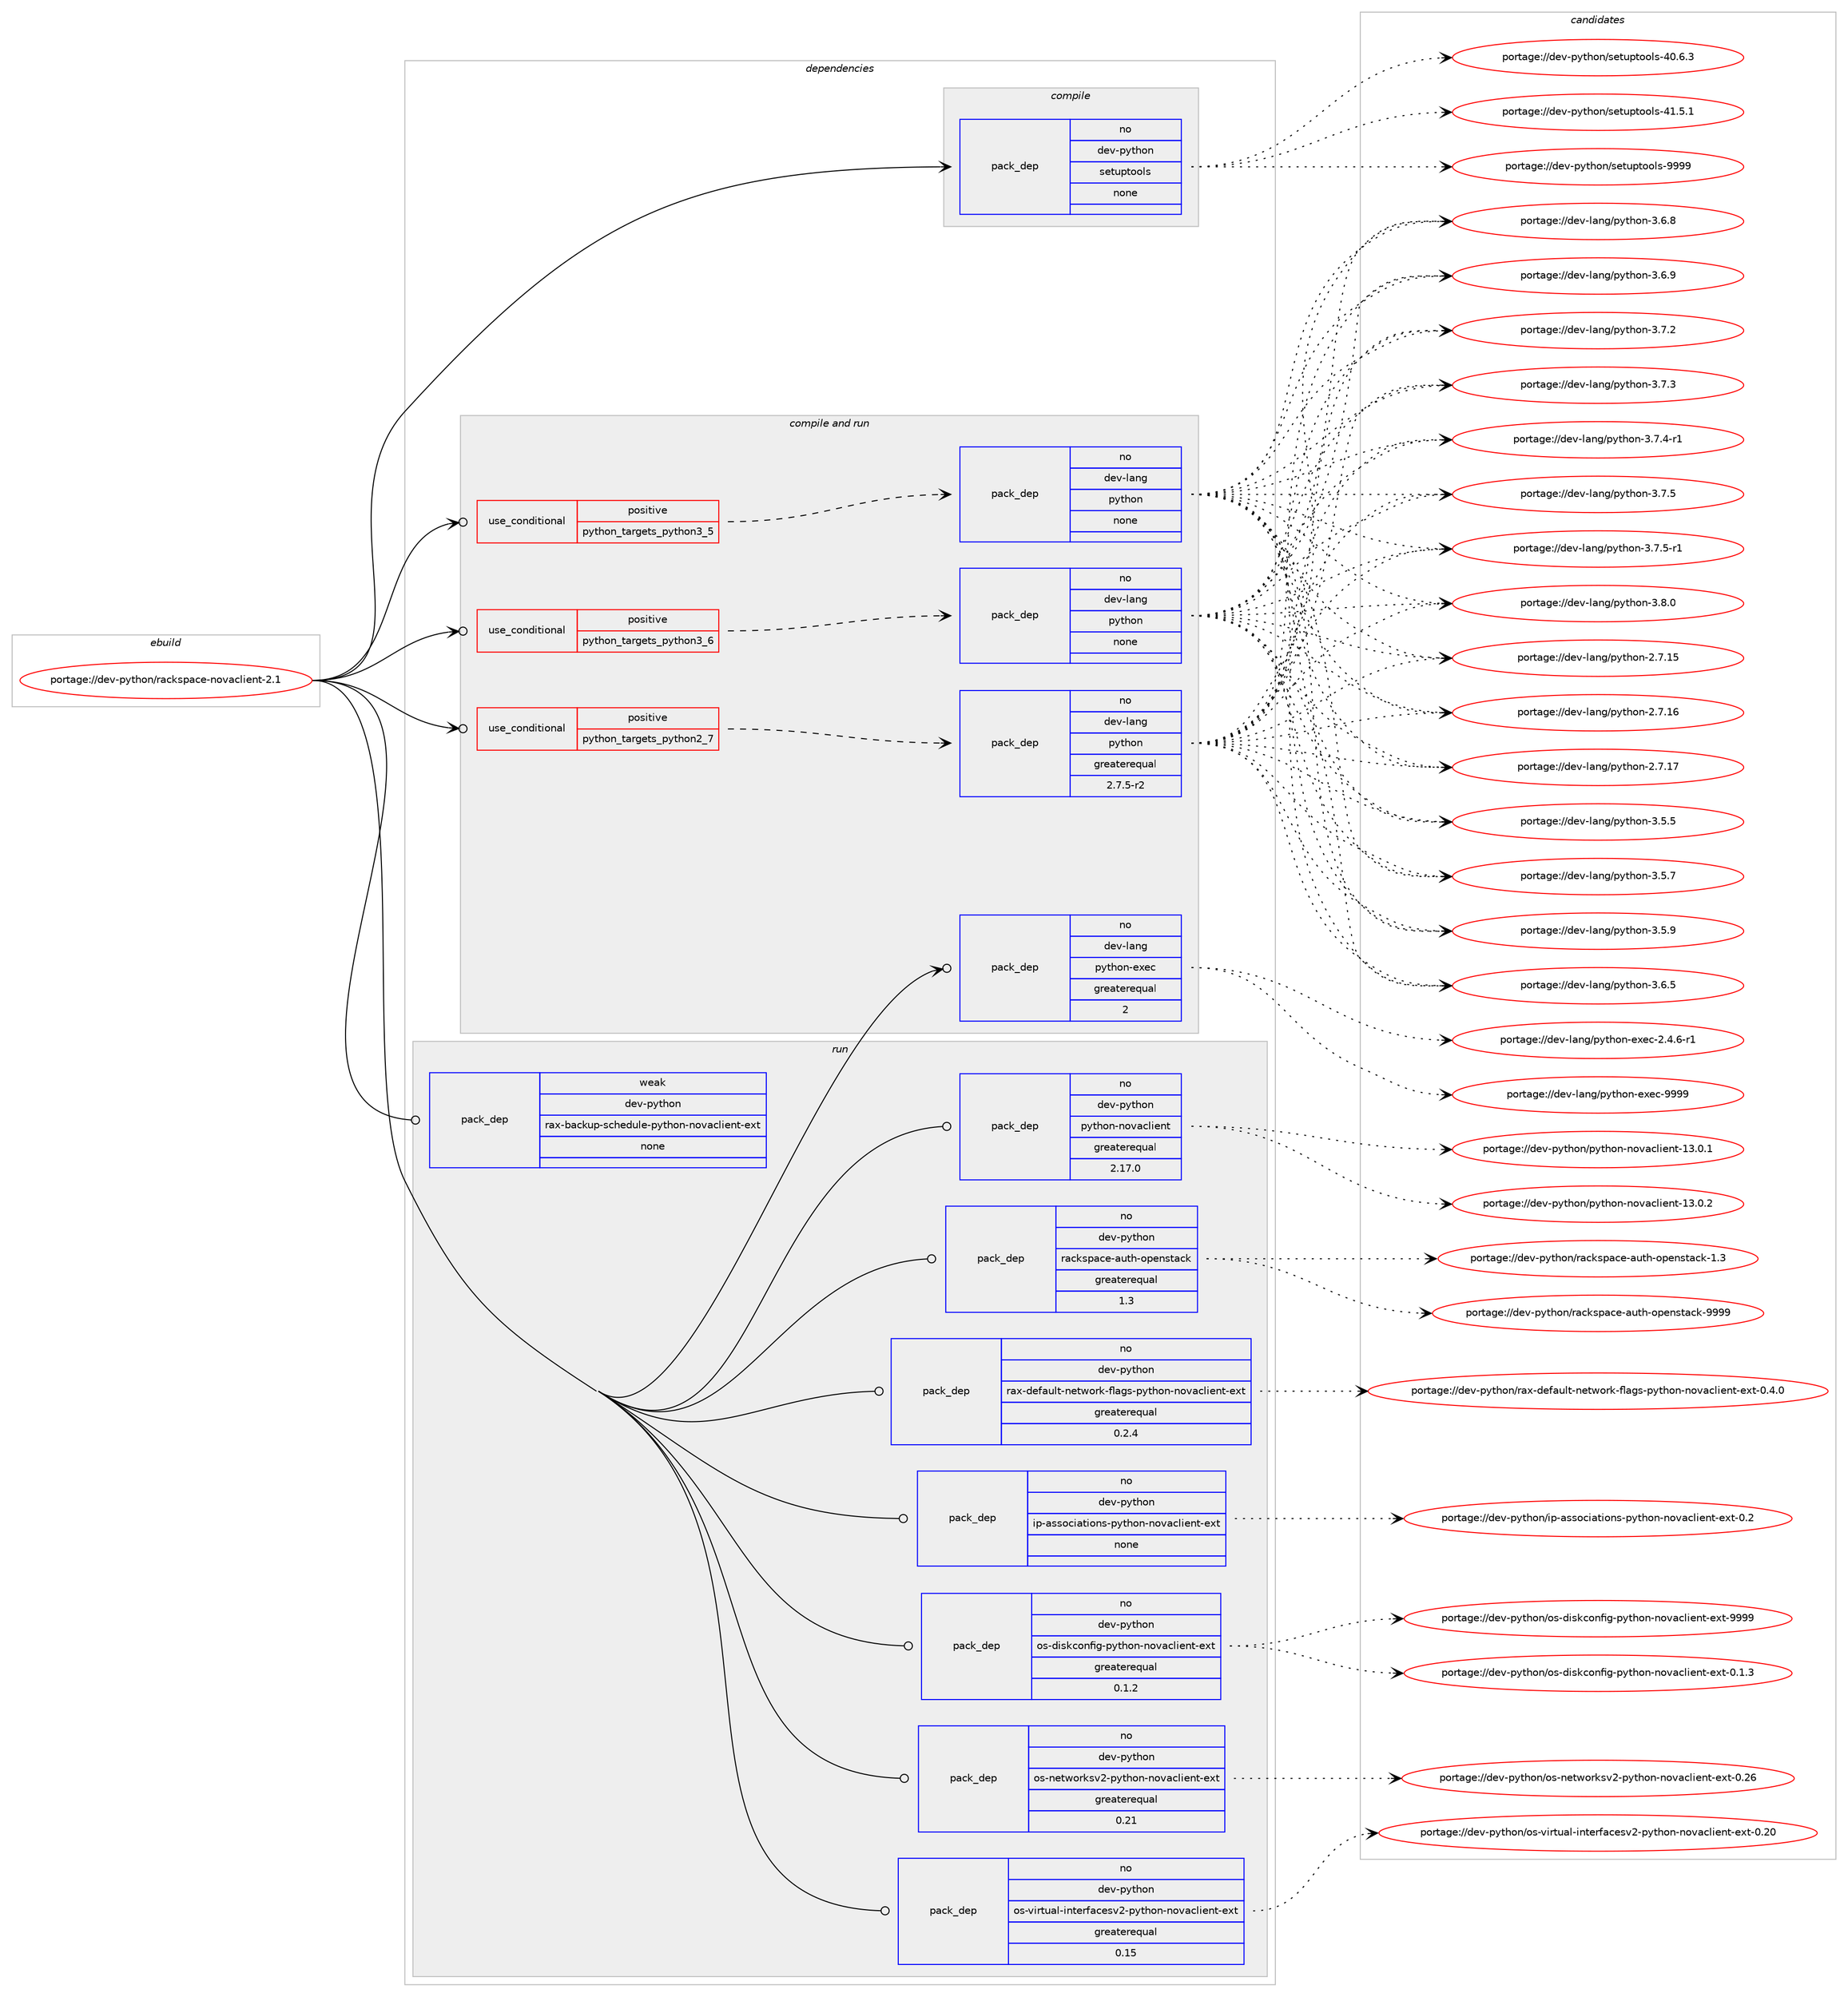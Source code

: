 digraph prolog {

# *************
# Graph options
# *************

newrank=true;
concentrate=true;
compound=true;
graph [rankdir=LR,fontname=Helvetica,fontsize=10,ranksep=1.5];#, ranksep=2.5, nodesep=0.2];
edge  [arrowhead=vee];
node  [fontname=Helvetica,fontsize=10];

# **********
# The ebuild
# **********

subgraph cluster_leftcol {
color=gray;
rank=same;
label=<<i>ebuild</i>>;
id [label="portage://dev-python/rackspace-novaclient-2.1", color=red, width=4, href="../dev-python/rackspace-novaclient-2.1.svg"];
}

# ****************
# The dependencies
# ****************

subgraph cluster_midcol {
color=gray;
label=<<i>dependencies</i>>;
subgraph cluster_compile {
fillcolor="#eeeeee";
style=filled;
label=<<i>compile</i>>;
subgraph pack128345 {
dependency169435 [label=<<TABLE BORDER="0" CELLBORDER="1" CELLSPACING="0" CELLPADDING="4" WIDTH="220"><TR><TD ROWSPAN="6" CELLPADDING="30">pack_dep</TD></TR><TR><TD WIDTH="110">no</TD></TR><TR><TD>dev-python</TD></TR><TR><TD>setuptools</TD></TR><TR><TD>none</TD></TR><TR><TD></TD></TR></TABLE>>, shape=none, color=blue];
}
id:e -> dependency169435:w [weight=20,style="solid",arrowhead="vee"];
}
subgraph cluster_compileandrun {
fillcolor="#eeeeee";
style=filled;
label=<<i>compile and run</i>>;
subgraph cond37688 {
dependency169436 [label=<<TABLE BORDER="0" CELLBORDER="1" CELLSPACING="0" CELLPADDING="4"><TR><TD ROWSPAN="3" CELLPADDING="10">use_conditional</TD></TR><TR><TD>positive</TD></TR><TR><TD>python_targets_python2_7</TD></TR></TABLE>>, shape=none, color=red];
subgraph pack128346 {
dependency169437 [label=<<TABLE BORDER="0" CELLBORDER="1" CELLSPACING="0" CELLPADDING="4" WIDTH="220"><TR><TD ROWSPAN="6" CELLPADDING="30">pack_dep</TD></TR><TR><TD WIDTH="110">no</TD></TR><TR><TD>dev-lang</TD></TR><TR><TD>python</TD></TR><TR><TD>greaterequal</TD></TR><TR><TD>2.7.5-r2</TD></TR></TABLE>>, shape=none, color=blue];
}
dependency169436:e -> dependency169437:w [weight=20,style="dashed",arrowhead="vee"];
}
id:e -> dependency169436:w [weight=20,style="solid",arrowhead="odotvee"];
subgraph cond37689 {
dependency169438 [label=<<TABLE BORDER="0" CELLBORDER="1" CELLSPACING="0" CELLPADDING="4"><TR><TD ROWSPAN="3" CELLPADDING="10">use_conditional</TD></TR><TR><TD>positive</TD></TR><TR><TD>python_targets_python3_5</TD></TR></TABLE>>, shape=none, color=red];
subgraph pack128347 {
dependency169439 [label=<<TABLE BORDER="0" CELLBORDER="1" CELLSPACING="0" CELLPADDING="4" WIDTH="220"><TR><TD ROWSPAN="6" CELLPADDING="30">pack_dep</TD></TR><TR><TD WIDTH="110">no</TD></TR><TR><TD>dev-lang</TD></TR><TR><TD>python</TD></TR><TR><TD>none</TD></TR><TR><TD></TD></TR></TABLE>>, shape=none, color=blue];
}
dependency169438:e -> dependency169439:w [weight=20,style="dashed",arrowhead="vee"];
}
id:e -> dependency169438:w [weight=20,style="solid",arrowhead="odotvee"];
subgraph cond37690 {
dependency169440 [label=<<TABLE BORDER="0" CELLBORDER="1" CELLSPACING="0" CELLPADDING="4"><TR><TD ROWSPAN="3" CELLPADDING="10">use_conditional</TD></TR><TR><TD>positive</TD></TR><TR><TD>python_targets_python3_6</TD></TR></TABLE>>, shape=none, color=red];
subgraph pack128348 {
dependency169441 [label=<<TABLE BORDER="0" CELLBORDER="1" CELLSPACING="0" CELLPADDING="4" WIDTH="220"><TR><TD ROWSPAN="6" CELLPADDING="30">pack_dep</TD></TR><TR><TD WIDTH="110">no</TD></TR><TR><TD>dev-lang</TD></TR><TR><TD>python</TD></TR><TR><TD>none</TD></TR><TR><TD></TD></TR></TABLE>>, shape=none, color=blue];
}
dependency169440:e -> dependency169441:w [weight=20,style="dashed",arrowhead="vee"];
}
id:e -> dependency169440:w [weight=20,style="solid",arrowhead="odotvee"];
subgraph pack128349 {
dependency169442 [label=<<TABLE BORDER="0" CELLBORDER="1" CELLSPACING="0" CELLPADDING="4" WIDTH="220"><TR><TD ROWSPAN="6" CELLPADDING="30">pack_dep</TD></TR><TR><TD WIDTH="110">no</TD></TR><TR><TD>dev-lang</TD></TR><TR><TD>python-exec</TD></TR><TR><TD>greaterequal</TD></TR><TR><TD>2</TD></TR></TABLE>>, shape=none, color=blue];
}
id:e -> dependency169442:w [weight=20,style="solid",arrowhead="odotvee"];
}
subgraph cluster_run {
fillcolor="#eeeeee";
style=filled;
label=<<i>run</i>>;
subgraph pack128350 {
dependency169443 [label=<<TABLE BORDER="0" CELLBORDER="1" CELLSPACING="0" CELLPADDING="4" WIDTH="220"><TR><TD ROWSPAN="6" CELLPADDING="30">pack_dep</TD></TR><TR><TD WIDTH="110">no</TD></TR><TR><TD>dev-python</TD></TR><TR><TD>ip-associations-python-novaclient-ext</TD></TR><TR><TD>none</TD></TR><TR><TD></TD></TR></TABLE>>, shape=none, color=blue];
}
id:e -> dependency169443:w [weight=20,style="solid",arrowhead="odot"];
subgraph pack128351 {
dependency169444 [label=<<TABLE BORDER="0" CELLBORDER="1" CELLSPACING="0" CELLPADDING="4" WIDTH="220"><TR><TD ROWSPAN="6" CELLPADDING="30">pack_dep</TD></TR><TR><TD WIDTH="110">no</TD></TR><TR><TD>dev-python</TD></TR><TR><TD>os-diskconfig-python-novaclient-ext</TD></TR><TR><TD>greaterequal</TD></TR><TR><TD>0.1.2</TD></TR></TABLE>>, shape=none, color=blue];
}
id:e -> dependency169444:w [weight=20,style="solid",arrowhead="odot"];
subgraph pack128352 {
dependency169445 [label=<<TABLE BORDER="0" CELLBORDER="1" CELLSPACING="0" CELLPADDING="4" WIDTH="220"><TR><TD ROWSPAN="6" CELLPADDING="30">pack_dep</TD></TR><TR><TD WIDTH="110">no</TD></TR><TR><TD>dev-python</TD></TR><TR><TD>os-networksv2-python-novaclient-ext</TD></TR><TR><TD>greaterequal</TD></TR><TR><TD>0.21</TD></TR></TABLE>>, shape=none, color=blue];
}
id:e -> dependency169445:w [weight=20,style="solid",arrowhead="odot"];
subgraph pack128353 {
dependency169446 [label=<<TABLE BORDER="0" CELLBORDER="1" CELLSPACING="0" CELLPADDING="4" WIDTH="220"><TR><TD ROWSPAN="6" CELLPADDING="30">pack_dep</TD></TR><TR><TD WIDTH="110">no</TD></TR><TR><TD>dev-python</TD></TR><TR><TD>os-virtual-interfacesv2-python-novaclient-ext</TD></TR><TR><TD>greaterequal</TD></TR><TR><TD>0.15</TD></TR></TABLE>>, shape=none, color=blue];
}
id:e -> dependency169446:w [weight=20,style="solid",arrowhead="odot"];
subgraph pack128354 {
dependency169447 [label=<<TABLE BORDER="0" CELLBORDER="1" CELLSPACING="0" CELLPADDING="4" WIDTH="220"><TR><TD ROWSPAN="6" CELLPADDING="30">pack_dep</TD></TR><TR><TD WIDTH="110">no</TD></TR><TR><TD>dev-python</TD></TR><TR><TD>python-novaclient</TD></TR><TR><TD>greaterequal</TD></TR><TR><TD>2.17.0</TD></TR></TABLE>>, shape=none, color=blue];
}
id:e -> dependency169447:w [weight=20,style="solid",arrowhead="odot"];
subgraph pack128355 {
dependency169448 [label=<<TABLE BORDER="0" CELLBORDER="1" CELLSPACING="0" CELLPADDING="4" WIDTH="220"><TR><TD ROWSPAN="6" CELLPADDING="30">pack_dep</TD></TR><TR><TD WIDTH="110">no</TD></TR><TR><TD>dev-python</TD></TR><TR><TD>rackspace-auth-openstack</TD></TR><TR><TD>greaterequal</TD></TR><TR><TD>1.3</TD></TR></TABLE>>, shape=none, color=blue];
}
id:e -> dependency169448:w [weight=20,style="solid",arrowhead="odot"];
subgraph pack128356 {
dependency169449 [label=<<TABLE BORDER="0" CELLBORDER="1" CELLSPACING="0" CELLPADDING="4" WIDTH="220"><TR><TD ROWSPAN="6" CELLPADDING="30">pack_dep</TD></TR><TR><TD WIDTH="110">no</TD></TR><TR><TD>dev-python</TD></TR><TR><TD>rax-default-network-flags-python-novaclient-ext</TD></TR><TR><TD>greaterequal</TD></TR><TR><TD>0.2.4</TD></TR></TABLE>>, shape=none, color=blue];
}
id:e -> dependency169449:w [weight=20,style="solid",arrowhead="odot"];
subgraph pack128357 {
dependency169450 [label=<<TABLE BORDER="0" CELLBORDER="1" CELLSPACING="0" CELLPADDING="4" WIDTH="220"><TR><TD ROWSPAN="6" CELLPADDING="30">pack_dep</TD></TR><TR><TD WIDTH="110">weak</TD></TR><TR><TD>dev-python</TD></TR><TR><TD>rax-backup-schedule-python-novaclient-ext</TD></TR><TR><TD>none</TD></TR><TR><TD></TD></TR></TABLE>>, shape=none, color=blue];
}
id:e -> dependency169450:w [weight=20,style="solid",arrowhead="odot"];
}
}

# **************
# The candidates
# **************

subgraph cluster_choices {
rank=same;
color=gray;
label=<<i>candidates</i>>;

subgraph choice128345 {
color=black;
nodesep=1;
choiceportage100101118451121211161041111104711510111611711211611111110811545524846544651 [label="portage://dev-python/setuptools-40.6.3", color=red, width=4,href="../dev-python/setuptools-40.6.3.svg"];
choiceportage100101118451121211161041111104711510111611711211611111110811545524946534649 [label="portage://dev-python/setuptools-41.5.1", color=red, width=4,href="../dev-python/setuptools-41.5.1.svg"];
choiceportage10010111845112121116104111110471151011161171121161111111081154557575757 [label="portage://dev-python/setuptools-9999", color=red, width=4,href="../dev-python/setuptools-9999.svg"];
dependency169435:e -> choiceportage100101118451121211161041111104711510111611711211611111110811545524846544651:w [style=dotted,weight="100"];
dependency169435:e -> choiceportage100101118451121211161041111104711510111611711211611111110811545524946534649:w [style=dotted,weight="100"];
dependency169435:e -> choiceportage10010111845112121116104111110471151011161171121161111111081154557575757:w [style=dotted,weight="100"];
}
subgraph choice128346 {
color=black;
nodesep=1;
choiceportage10010111845108971101034711212111610411111045504655464953 [label="portage://dev-lang/python-2.7.15", color=red, width=4,href="../dev-lang/python-2.7.15.svg"];
choiceportage10010111845108971101034711212111610411111045504655464954 [label="portage://dev-lang/python-2.7.16", color=red, width=4,href="../dev-lang/python-2.7.16.svg"];
choiceportage10010111845108971101034711212111610411111045504655464955 [label="portage://dev-lang/python-2.7.17", color=red, width=4,href="../dev-lang/python-2.7.17.svg"];
choiceportage100101118451089711010347112121116104111110455146534653 [label="portage://dev-lang/python-3.5.5", color=red, width=4,href="../dev-lang/python-3.5.5.svg"];
choiceportage100101118451089711010347112121116104111110455146534655 [label="portage://dev-lang/python-3.5.7", color=red, width=4,href="../dev-lang/python-3.5.7.svg"];
choiceportage100101118451089711010347112121116104111110455146534657 [label="portage://dev-lang/python-3.5.9", color=red, width=4,href="../dev-lang/python-3.5.9.svg"];
choiceportage100101118451089711010347112121116104111110455146544653 [label="portage://dev-lang/python-3.6.5", color=red, width=4,href="../dev-lang/python-3.6.5.svg"];
choiceportage100101118451089711010347112121116104111110455146544656 [label="portage://dev-lang/python-3.6.8", color=red, width=4,href="../dev-lang/python-3.6.8.svg"];
choiceportage100101118451089711010347112121116104111110455146544657 [label="portage://dev-lang/python-3.6.9", color=red, width=4,href="../dev-lang/python-3.6.9.svg"];
choiceportage100101118451089711010347112121116104111110455146554650 [label="portage://dev-lang/python-3.7.2", color=red, width=4,href="../dev-lang/python-3.7.2.svg"];
choiceportage100101118451089711010347112121116104111110455146554651 [label="portage://dev-lang/python-3.7.3", color=red, width=4,href="../dev-lang/python-3.7.3.svg"];
choiceportage1001011184510897110103471121211161041111104551465546524511449 [label="portage://dev-lang/python-3.7.4-r1", color=red, width=4,href="../dev-lang/python-3.7.4-r1.svg"];
choiceportage100101118451089711010347112121116104111110455146554653 [label="portage://dev-lang/python-3.7.5", color=red, width=4,href="../dev-lang/python-3.7.5.svg"];
choiceportage1001011184510897110103471121211161041111104551465546534511449 [label="portage://dev-lang/python-3.7.5-r1", color=red, width=4,href="../dev-lang/python-3.7.5-r1.svg"];
choiceportage100101118451089711010347112121116104111110455146564648 [label="portage://dev-lang/python-3.8.0", color=red, width=4,href="../dev-lang/python-3.8.0.svg"];
dependency169437:e -> choiceportage10010111845108971101034711212111610411111045504655464953:w [style=dotted,weight="100"];
dependency169437:e -> choiceportage10010111845108971101034711212111610411111045504655464954:w [style=dotted,weight="100"];
dependency169437:e -> choiceportage10010111845108971101034711212111610411111045504655464955:w [style=dotted,weight="100"];
dependency169437:e -> choiceportage100101118451089711010347112121116104111110455146534653:w [style=dotted,weight="100"];
dependency169437:e -> choiceportage100101118451089711010347112121116104111110455146534655:w [style=dotted,weight="100"];
dependency169437:e -> choiceportage100101118451089711010347112121116104111110455146534657:w [style=dotted,weight="100"];
dependency169437:e -> choiceportage100101118451089711010347112121116104111110455146544653:w [style=dotted,weight="100"];
dependency169437:e -> choiceportage100101118451089711010347112121116104111110455146544656:w [style=dotted,weight="100"];
dependency169437:e -> choiceportage100101118451089711010347112121116104111110455146544657:w [style=dotted,weight="100"];
dependency169437:e -> choiceportage100101118451089711010347112121116104111110455146554650:w [style=dotted,weight="100"];
dependency169437:e -> choiceportage100101118451089711010347112121116104111110455146554651:w [style=dotted,weight="100"];
dependency169437:e -> choiceportage1001011184510897110103471121211161041111104551465546524511449:w [style=dotted,weight="100"];
dependency169437:e -> choiceportage100101118451089711010347112121116104111110455146554653:w [style=dotted,weight="100"];
dependency169437:e -> choiceportage1001011184510897110103471121211161041111104551465546534511449:w [style=dotted,weight="100"];
dependency169437:e -> choiceportage100101118451089711010347112121116104111110455146564648:w [style=dotted,weight="100"];
}
subgraph choice128347 {
color=black;
nodesep=1;
choiceportage10010111845108971101034711212111610411111045504655464953 [label="portage://dev-lang/python-2.7.15", color=red, width=4,href="../dev-lang/python-2.7.15.svg"];
choiceportage10010111845108971101034711212111610411111045504655464954 [label="portage://dev-lang/python-2.7.16", color=red, width=4,href="../dev-lang/python-2.7.16.svg"];
choiceportage10010111845108971101034711212111610411111045504655464955 [label="portage://dev-lang/python-2.7.17", color=red, width=4,href="../dev-lang/python-2.7.17.svg"];
choiceportage100101118451089711010347112121116104111110455146534653 [label="portage://dev-lang/python-3.5.5", color=red, width=4,href="../dev-lang/python-3.5.5.svg"];
choiceportage100101118451089711010347112121116104111110455146534655 [label="portage://dev-lang/python-3.5.7", color=red, width=4,href="../dev-lang/python-3.5.7.svg"];
choiceportage100101118451089711010347112121116104111110455146534657 [label="portage://dev-lang/python-3.5.9", color=red, width=4,href="../dev-lang/python-3.5.9.svg"];
choiceportage100101118451089711010347112121116104111110455146544653 [label="portage://dev-lang/python-3.6.5", color=red, width=4,href="../dev-lang/python-3.6.5.svg"];
choiceportage100101118451089711010347112121116104111110455146544656 [label="portage://dev-lang/python-3.6.8", color=red, width=4,href="../dev-lang/python-3.6.8.svg"];
choiceportage100101118451089711010347112121116104111110455146544657 [label="portage://dev-lang/python-3.6.9", color=red, width=4,href="../dev-lang/python-3.6.9.svg"];
choiceportage100101118451089711010347112121116104111110455146554650 [label="portage://dev-lang/python-3.7.2", color=red, width=4,href="../dev-lang/python-3.7.2.svg"];
choiceportage100101118451089711010347112121116104111110455146554651 [label="portage://dev-lang/python-3.7.3", color=red, width=4,href="../dev-lang/python-3.7.3.svg"];
choiceportage1001011184510897110103471121211161041111104551465546524511449 [label="portage://dev-lang/python-3.7.4-r1", color=red, width=4,href="../dev-lang/python-3.7.4-r1.svg"];
choiceportage100101118451089711010347112121116104111110455146554653 [label="portage://dev-lang/python-3.7.5", color=red, width=4,href="../dev-lang/python-3.7.5.svg"];
choiceportage1001011184510897110103471121211161041111104551465546534511449 [label="portage://dev-lang/python-3.7.5-r1", color=red, width=4,href="../dev-lang/python-3.7.5-r1.svg"];
choiceportage100101118451089711010347112121116104111110455146564648 [label="portage://dev-lang/python-3.8.0", color=red, width=4,href="../dev-lang/python-3.8.0.svg"];
dependency169439:e -> choiceportage10010111845108971101034711212111610411111045504655464953:w [style=dotted,weight="100"];
dependency169439:e -> choiceportage10010111845108971101034711212111610411111045504655464954:w [style=dotted,weight="100"];
dependency169439:e -> choiceportage10010111845108971101034711212111610411111045504655464955:w [style=dotted,weight="100"];
dependency169439:e -> choiceportage100101118451089711010347112121116104111110455146534653:w [style=dotted,weight="100"];
dependency169439:e -> choiceportage100101118451089711010347112121116104111110455146534655:w [style=dotted,weight="100"];
dependency169439:e -> choiceportage100101118451089711010347112121116104111110455146534657:w [style=dotted,weight="100"];
dependency169439:e -> choiceportage100101118451089711010347112121116104111110455146544653:w [style=dotted,weight="100"];
dependency169439:e -> choiceportage100101118451089711010347112121116104111110455146544656:w [style=dotted,weight="100"];
dependency169439:e -> choiceportage100101118451089711010347112121116104111110455146544657:w [style=dotted,weight="100"];
dependency169439:e -> choiceportage100101118451089711010347112121116104111110455146554650:w [style=dotted,weight="100"];
dependency169439:e -> choiceportage100101118451089711010347112121116104111110455146554651:w [style=dotted,weight="100"];
dependency169439:e -> choiceportage1001011184510897110103471121211161041111104551465546524511449:w [style=dotted,weight="100"];
dependency169439:e -> choiceportage100101118451089711010347112121116104111110455146554653:w [style=dotted,weight="100"];
dependency169439:e -> choiceportage1001011184510897110103471121211161041111104551465546534511449:w [style=dotted,weight="100"];
dependency169439:e -> choiceportage100101118451089711010347112121116104111110455146564648:w [style=dotted,weight="100"];
}
subgraph choice128348 {
color=black;
nodesep=1;
choiceportage10010111845108971101034711212111610411111045504655464953 [label="portage://dev-lang/python-2.7.15", color=red, width=4,href="../dev-lang/python-2.7.15.svg"];
choiceportage10010111845108971101034711212111610411111045504655464954 [label="portage://dev-lang/python-2.7.16", color=red, width=4,href="../dev-lang/python-2.7.16.svg"];
choiceportage10010111845108971101034711212111610411111045504655464955 [label="portage://dev-lang/python-2.7.17", color=red, width=4,href="../dev-lang/python-2.7.17.svg"];
choiceportage100101118451089711010347112121116104111110455146534653 [label="portage://dev-lang/python-3.5.5", color=red, width=4,href="../dev-lang/python-3.5.5.svg"];
choiceportage100101118451089711010347112121116104111110455146534655 [label="portage://dev-lang/python-3.5.7", color=red, width=4,href="../dev-lang/python-3.5.7.svg"];
choiceportage100101118451089711010347112121116104111110455146534657 [label="portage://dev-lang/python-3.5.9", color=red, width=4,href="../dev-lang/python-3.5.9.svg"];
choiceportage100101118451089711010347112121116104111110455146544653 [label="portage://dev-lang/python-3.6.5", color=red, width=4,href="../dev-lang/python-3.6.5.svg"];
choiceportage100101118451089711010347112121116104111110455146544656 [label="portage://dev-lang/python-3.6.8", color=red, width=4,href="../dev-lang/python-3.6.8.svg"];
choiceportage100101118451089711010347112121116104111110455146544657 [label="portage://dev-lang/python-3.6.9", color=red, width=4,href="../dev-lang/python-3.6.9.svg"];
choiceportage100101118451089711010347112121116104111110455146554650 [label="portage://dev-lang/python-3.7.2", color=red, width=4,href="../dev-lang/python-3.7.2.svg"];
choiceportage100101118451089711010347112121116104111110455146554651 [label="portage://dev-lang/python-3.7.3", color=red, width=4,href="../dev-lang/python-3.7.3.svg"];
choiceportage1001011184510897110103471121211161041111104551465546524511449 [label="portage://dev-lang/python-3.7.4-r1", color=red, width=4,href="../dev-lang/python-3.7.4-r1.svg"];
choiceportage100101118451089711010347112121116104111110455146554653 [label="portage://dev-lang/python-3.7.5", color=red, width=4,href="../dev-lang/python-3.7.5.svg"];
choiceportage1001011184510897110103471121211161041111104551465546534511449 [label="portage://dev-lang/python-3.7.5-r1", color=red, width=4,href="../dev-lang/python-3.7.5-r1.svg"];
choiceportage100101118451089711010347112121116104111110455146564648 [label="portage://dev-lang/python-3.8.0", color=red, width=4,href="../dev-lang/python-3.8.0.svg"];
dependency169441:e -> choiceportage10010111845108971101034711212111610411111045504655464953:w [style=dotted,weight="100"];
dependency169441:e -> choiceportage10010111845108971101034711212111610411111045504655464954:w [style=dotted,weight="100"];
dependency169441:e -> choiceportage10010111845108971101034711212111610411111045504655464955:w [style=dotted,weight="100"];
dependency169441:e -> choiceportage100101118451089711010347112121116104111110455146534653:w [style=dotted,weight="100"];
dependency169441:e -> choiceportage100101118451089711010347112121116104111110455146534655:w [style=dotted,weight="100"];
dependency169441:e -> choiceportage100101118451089711010347112121116104111110455146534657:w [style=dotted,weight="100"];
dependency169441:e -> choiceportage100101118451089711010347112121116104111110455146544653:w [style=dotted,weight="100"];
dependency169441:e -> choiceportage100101118451089711010347112121116104111110455146544656:w [style=dotted,weight="100"];
dependency169441:e -> choiceportage100101118451089711010347112121116104111110455146544657:w [style=dotted,weight="100"];
dependency169441:e -> choiceportage100101118451089711010347112121116104111110455146554650:w [style=dotted,weight="100"];
dependency169441:e -> choiceportage100101118451089711010347112121116104111110455146554651:w [style=dotted,weight="100"];
dependency169441:e -> choiceportage1001011184510897110103471121211161041111104551465546524511449:w [style=dotted,weight="100"];
dependency169441:e -> choiceportage100101118451089711010347112121116104111110455146554653:w [style=dotted,weight="100"];
dependency169441:e -> choiceportage1001011184510897110103471121211161041111104551465546534511449:w [style=dotted,weight="100"];
dependency169441:e -> choiceportage100101118451089711010347112121116104111110455146564648:w [style=dotted,weight="100"];
}
subgraph choice128349 {
color=black;
nodesep=1;
choiceportage10010111845108971101034711212111610411111045101120101994550465246544511449 [label="portage://dev-lang/python-exec-2.4.6-r1", color=red, width=4,href="../dev-lang/python-exec-2.4.6-r1.svg"];
choiceportage10010111845108971101034711212111610411111045101120101994557575757 [label="portage://dev-lang/python-exec-9999", color=red, width=4,href="../dev-lang/python-exec-9999.svg"];
dependency169442:e -> choiceportage10010111845108971101034711212111610411111045101120101994550465246544511449:w [style=dotted,weight="100"];
dependency169442:e -> choiceportage10010111845108971101034711212111610411111045101120101994557575757:w [style=dotted,weight="100"];
}
subgraph choice128350 {
color=black;
nodesep=1;
choiceportage100101118451121211161041111104710511245971151151119910597116105111110115451121211161041111104511011111897991081051011101164510112011645484650 [label="portage://dev-python/ip-associations-python-novaclient-ext-0.2", color=red, width=4,href="../dev-python/ip-associations-python-novaclient-ext-0.2.svg"];
dependency169443:e -> choiceportage100101118451121211161041111104710511245971151151119910597116105111110115451121211161041111104511011111897991081051011101164510112011645484650:w [style=dotted,weight="100"];
}
subgraph choice128351 {
color=black;
nodesep=1;
choiceportage100101118451121211161041111104711111545100105115107991111101021051034511212111610411111045110111118979910810510111011645101120116454846494651 [label="portage://dev-python/os-diskconfig-python-novaclient-ext-0.1.3", color=red, width=4,href="../dev-python/os-diskconfig-python-novaclient-ext-0.1.3.svg"];
choiceportage1001011184511212111610411111047111115451001051151079911111010210510345112121116104111110451101111189799108105101110116451011201164557575757 [label="portage://dev-python/os-diskconfig-python-novaclient-ext-9999", color=red, width=4,href="../dev-python/os-diskconfig-python-novaclient-ext-9999.svg"];
dependency169444:e -> choiceportage100101118451121211161041111104711111545100105115107991111101021051034511212111610411111045110111118979910810510111011645101120116454846494651:w [style=dotted,weight="100"];
dependency169444:e -> choiceportage1001011184511212111610411111047111115451001051151079911111010210510345112121116104111110451101111189799108105101110116451011201164557575757:w [style=dotted,weight="100"];
}
subgraph choice128352 {
color=black;
nodesep=1;
choiceportage1001011184511212111610411111047111115451101011161191111141071151185045112121116104111110451101111189799108105101110116451011201164548465054 [label="portage://dev-python/os-networksv2-python-novaclient-ext-0.26", color=red, width=4,href="../dev-python/os-networksv2-python-novaclient-ext-0.26.svg"];
dependency169445:e -> choiceportage1001011184511212111610411111047111115451101011161191111141071151185045112121116104111110451101111189799108105101110116451011201164548465054:w [style=dotted,weight="100"];
}
subgraph choice128353 {
color=black;
nodesep=1;
choiceportage100101118451121211161041111104711111545118105114116117971084510511011610111410297991011151185045112121116104111110451101111189799108105101110116451011201164548465048 [label="portage://dev-python/os-virtual-interfacesv2-python-novaclient-ext-0.20", color=red, width=4,href="../dev-python/os-virtual-interfacesv2-python-novaclient-ext-0.20.svg"];
dependency169446:e -> choiceportage100101118451121211161041111104711111545118105114116117971084510511011610111410297991011151185045112121116104111110451101111189799108105101110116451011201164548465048:w [style=dotted,weight="100"];
}
subgraph choice128354 {
color=black;
nodesep=1;
choiceportage100101118451121211161041111104711212111610411111045110111118979910810510111011645495146484649 [label="portage://dev-python/python-novaclient-13.0.1", color=red, width=4,href="../dev-python/python-novaclient-13.0.1.svg"];
choiceportage100101118451121211161041111104711212111610411111045110111118979910810510111011645495146484650 [label="portage://dev-python/python-novaclient-13.0.2", color=red, width=4,href="../dev-python/python-novaclient-13.0.2.svg"];
dependency169447:e -> choiceportage100101118451121211161041111104711212111610411111045110111118979910810510111011645495146484649:w [style=dotted,weight="100"];
dependency169447:e -> choiceportage100101118451121211161041111104711212111610411111045110111118979910810510111011645495146484650:w [style=dotted,weight="100"];
}
subgraph choice128355 {
color=black;
nodesep=1;
choiceportage100101118451121211161041111104711497991071151129799101459711711610445111112101110115116979910745494651 [label="portage://dev-python/rackspace-auth-openstack-1.3", color=red, width=4,href="../dev-python/rackspace-auth-openstack-1.3.svg"];
choiceportage10010111845112121116104111110471149799107115112979910145971171161044511111210111011511697991074557575757 [label="portage://dev-python/rackspace-auth-openstack-9999", color=red, width=4,href="../dev-python/rackspace-auth-openstack-9999.svg"];
dependency169448:e -> choiceportage100101118451121211161041111104711497991071151129799101459711711610445111112101110115116979910745494651:w [style=dotted,weight="100"];
dependency169448:e -> choiceportage10010111845112121116104111110471149799107115112979910145971171161044511111210111011511697991074557575757:w [style=dotted,weight="100"];
}
subgraph choice128356 {
color=black;
nodesep=1;
choiceportage10010111845112121116104111110471149712045100101102971171081164511010111611911111410745102108971031154511212111610411111045110111118979910810510111011645101120116454846524648 [label="portage://dev-python/rax-default-network-flags-python-novaclient-ext-0.4.0", color=red, width=4,href="../dev-python/rax-default-network-flags-python-novaclient-ext-0.4.0.svg"];
dependency169449:e -> choiceportage10010111845112121116104111110471149712045100101102971171081164511010111611911111410745102108971031154511212111610411111045110111118979910810510111011645101120116454846524648:w [style=dotted,weight="100"];
}
subgraph choice128357 {
color=black;
nodesep=1;
}
}

}
